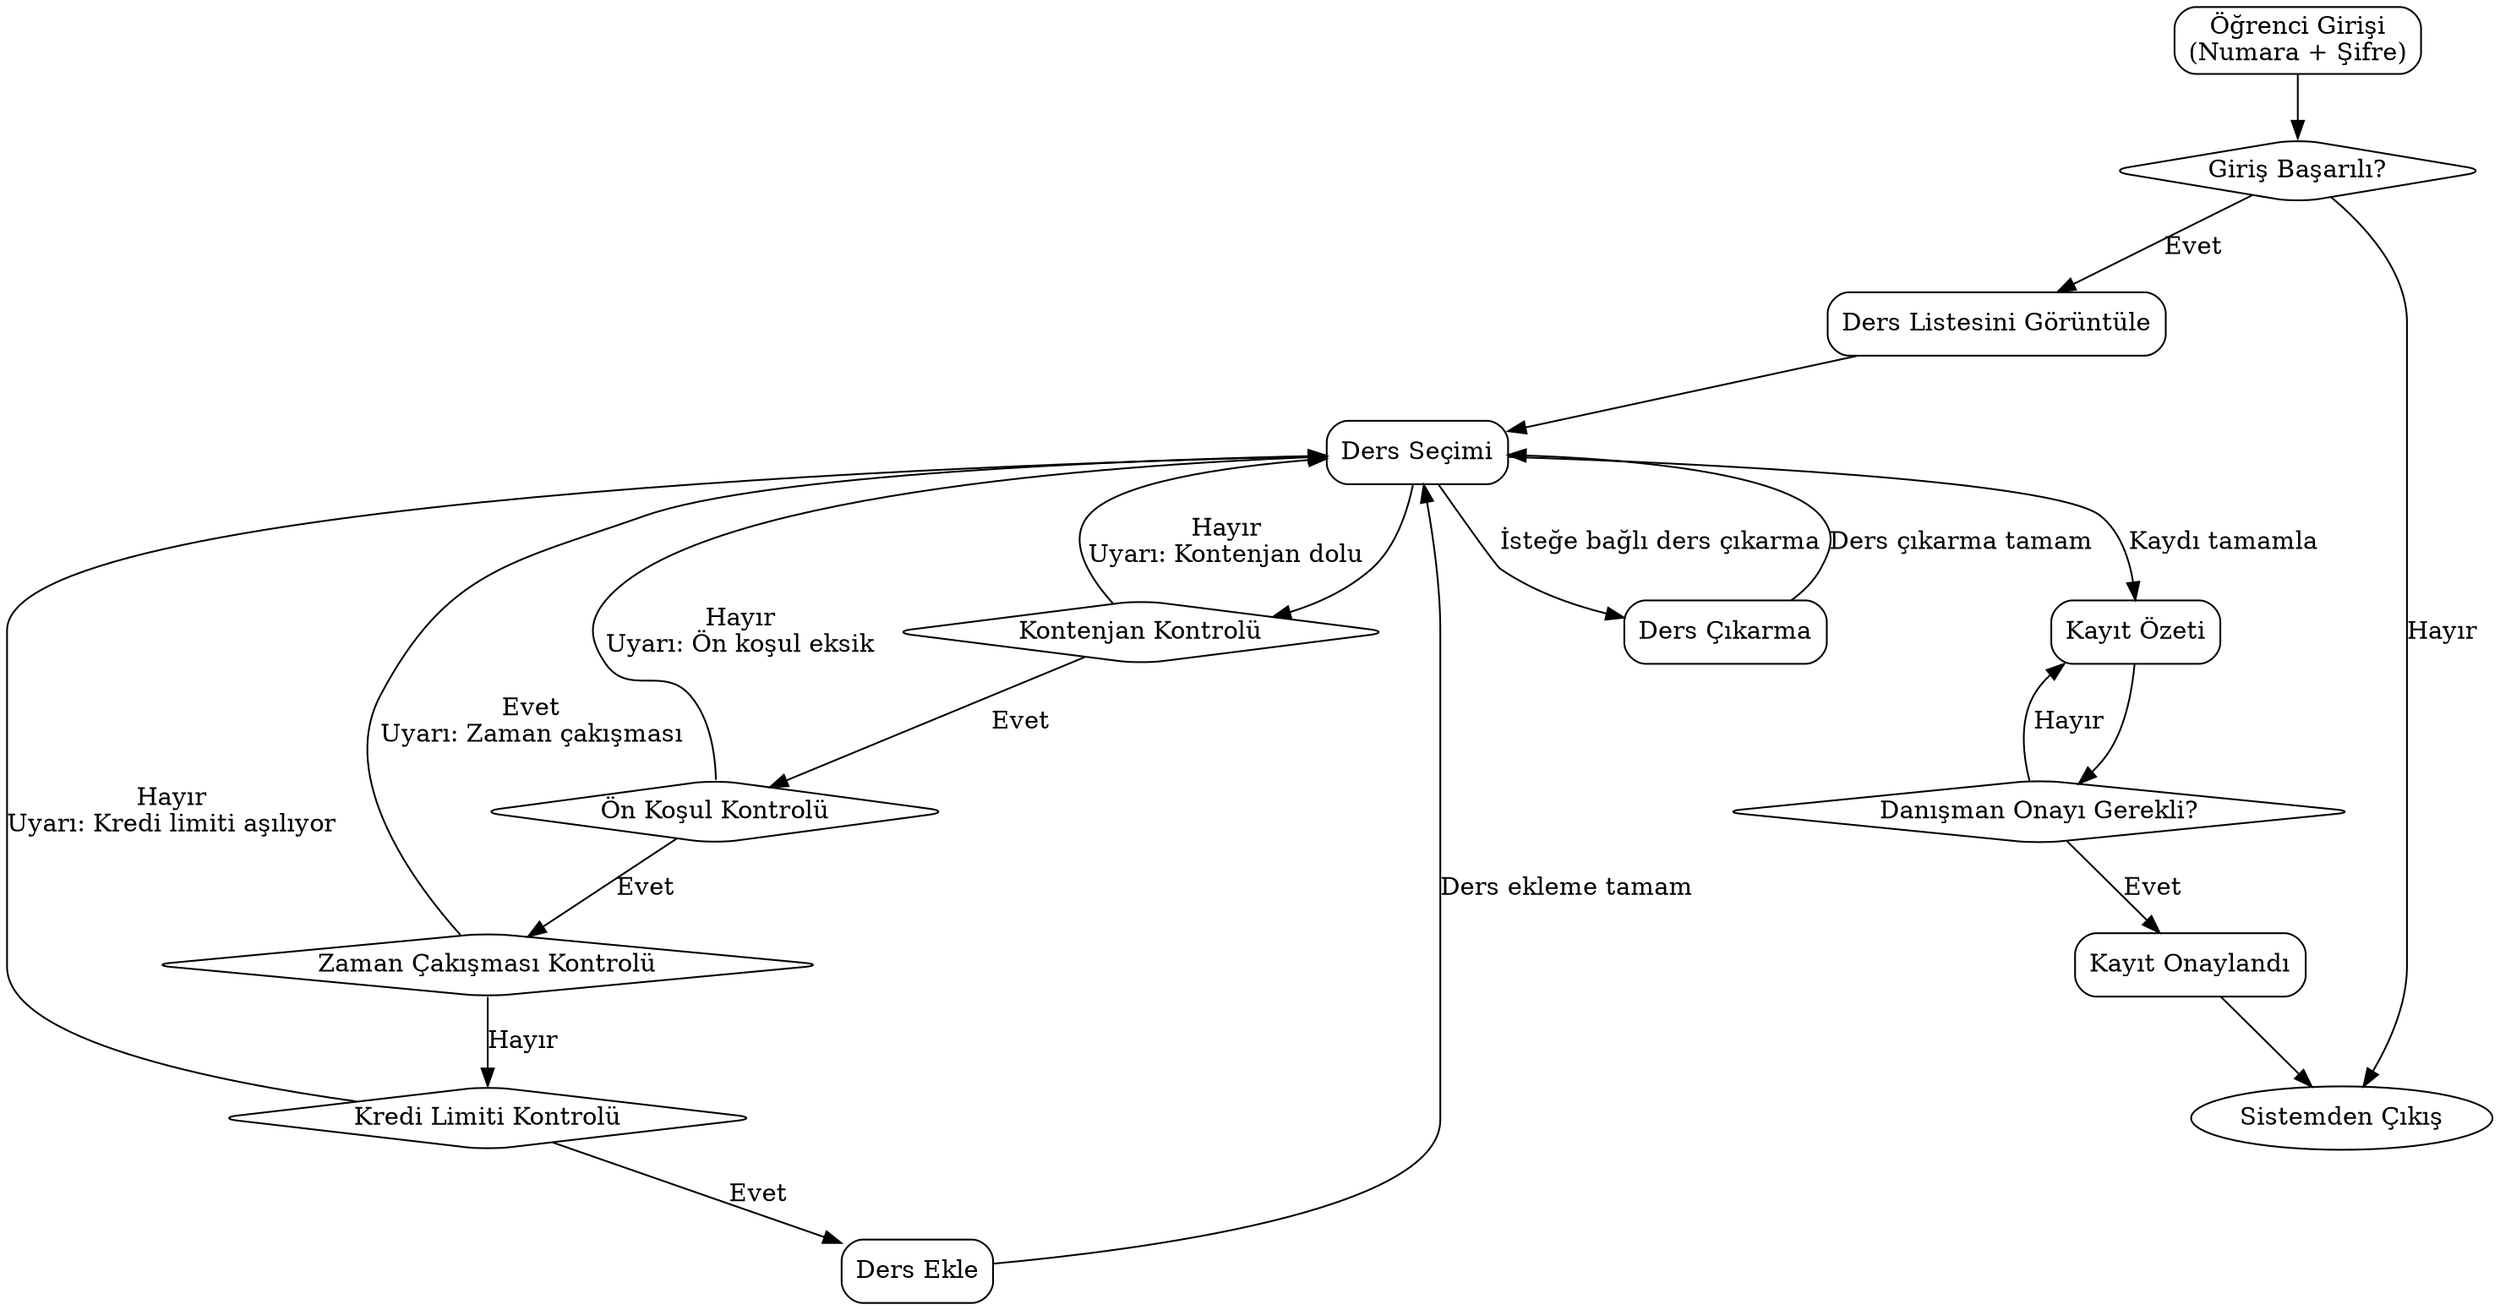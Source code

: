 digraph DersKayitSistemi {
    rankdir=TB;
    node [shape=box, style=rounded];

    Giris [label="Öğrenci Girişi\n(Numara + Şifre)"];
    GirisBasarili [label="Giriş Başarılı?", shape=diamond];
    DersListesi [label="Ders Listesini Görüntüle"];
    DersSecimi [label="Ders Seçimi"];
    KontenjanKontrol [label="Kontenjan Kontrolü", shape=diamond];
    OnKosulKontrol [label="Ön Koşul Kontrolü", shape=diamond];
    ZamanCakismaKontrol [label="Zaman Çakışması Kontrolü", shape=diamond];
    KrediLimitiKontrol [label="Kredi Limiti Kontrolü", shape=diamond];
    DersEkle [label="Ders Ekle"];
    DersCikar [label="Ders Çıkarma"];
    KayitOzeti [label="Kayıt Özeti"];
    DanismanOnayi [label="Danışman Onayı Gerekli?", shape=diamond];
    KayitOnay [label="Kayıt Onaylandı"];
    Cikis [label="Sistemden Çıkış", shape=ellipse];

    // Akış
    Giris -> GirisBasarili;
    GirisBasarili -> DersListesi [label="Evet"];
    GirisBasarili -> Cikis [label="Hayır"];

    DersListesi -> DersSecimi;
    DersSecimi -> KontenjanKontrol;

    KontenjanKontrol -> OnKosulKontrol [label="Evet"];
    KontenjanKontrol -> DersSecimi [label="Hayır\nUyarı: Kontenjan dolu"];

    OnKosulKontrol -> ZamanCakismaKontrol [label="Evet"];
    OnKosulKontrol -> DersSecimi [label="Hayır\nUyarı: Ön koşul eksik"];

    ZamanCakismaKontrol -> KrediLimitiKontrol [label="Hayır"];
    ZamanCakismaKontrol -> DersSecimi [label="Evet\nUyarı: Zaman çakışması"];

    KrediLimitiKontrol -> DersEkle [label="Evet"];
    KrediLimitiKontrol -> DersSecimi [label="Hayır\nUyarı: Kredi limiti aşılıyor"];

    DersEkle -> DersSecimi [label="Ders ekleme tamam"];

    DersSecimi -> DersCikar [label="İsteğe bağlı ders çıkarma"];
    DersCikar -> DersSecimi [label="Ders çıkarma tamam"];

    DersSecimi -> KayitOzeti [label="Kaydı tamamla"];
    KayitOzeti -> DanismanOnayi;
    DanismanOnayi -> KayitOnay [label="Evet"];
    DanismanOnayi -> KayitOzeti [label="Hayır"];
    KayitOnay -> Cikis;
}
